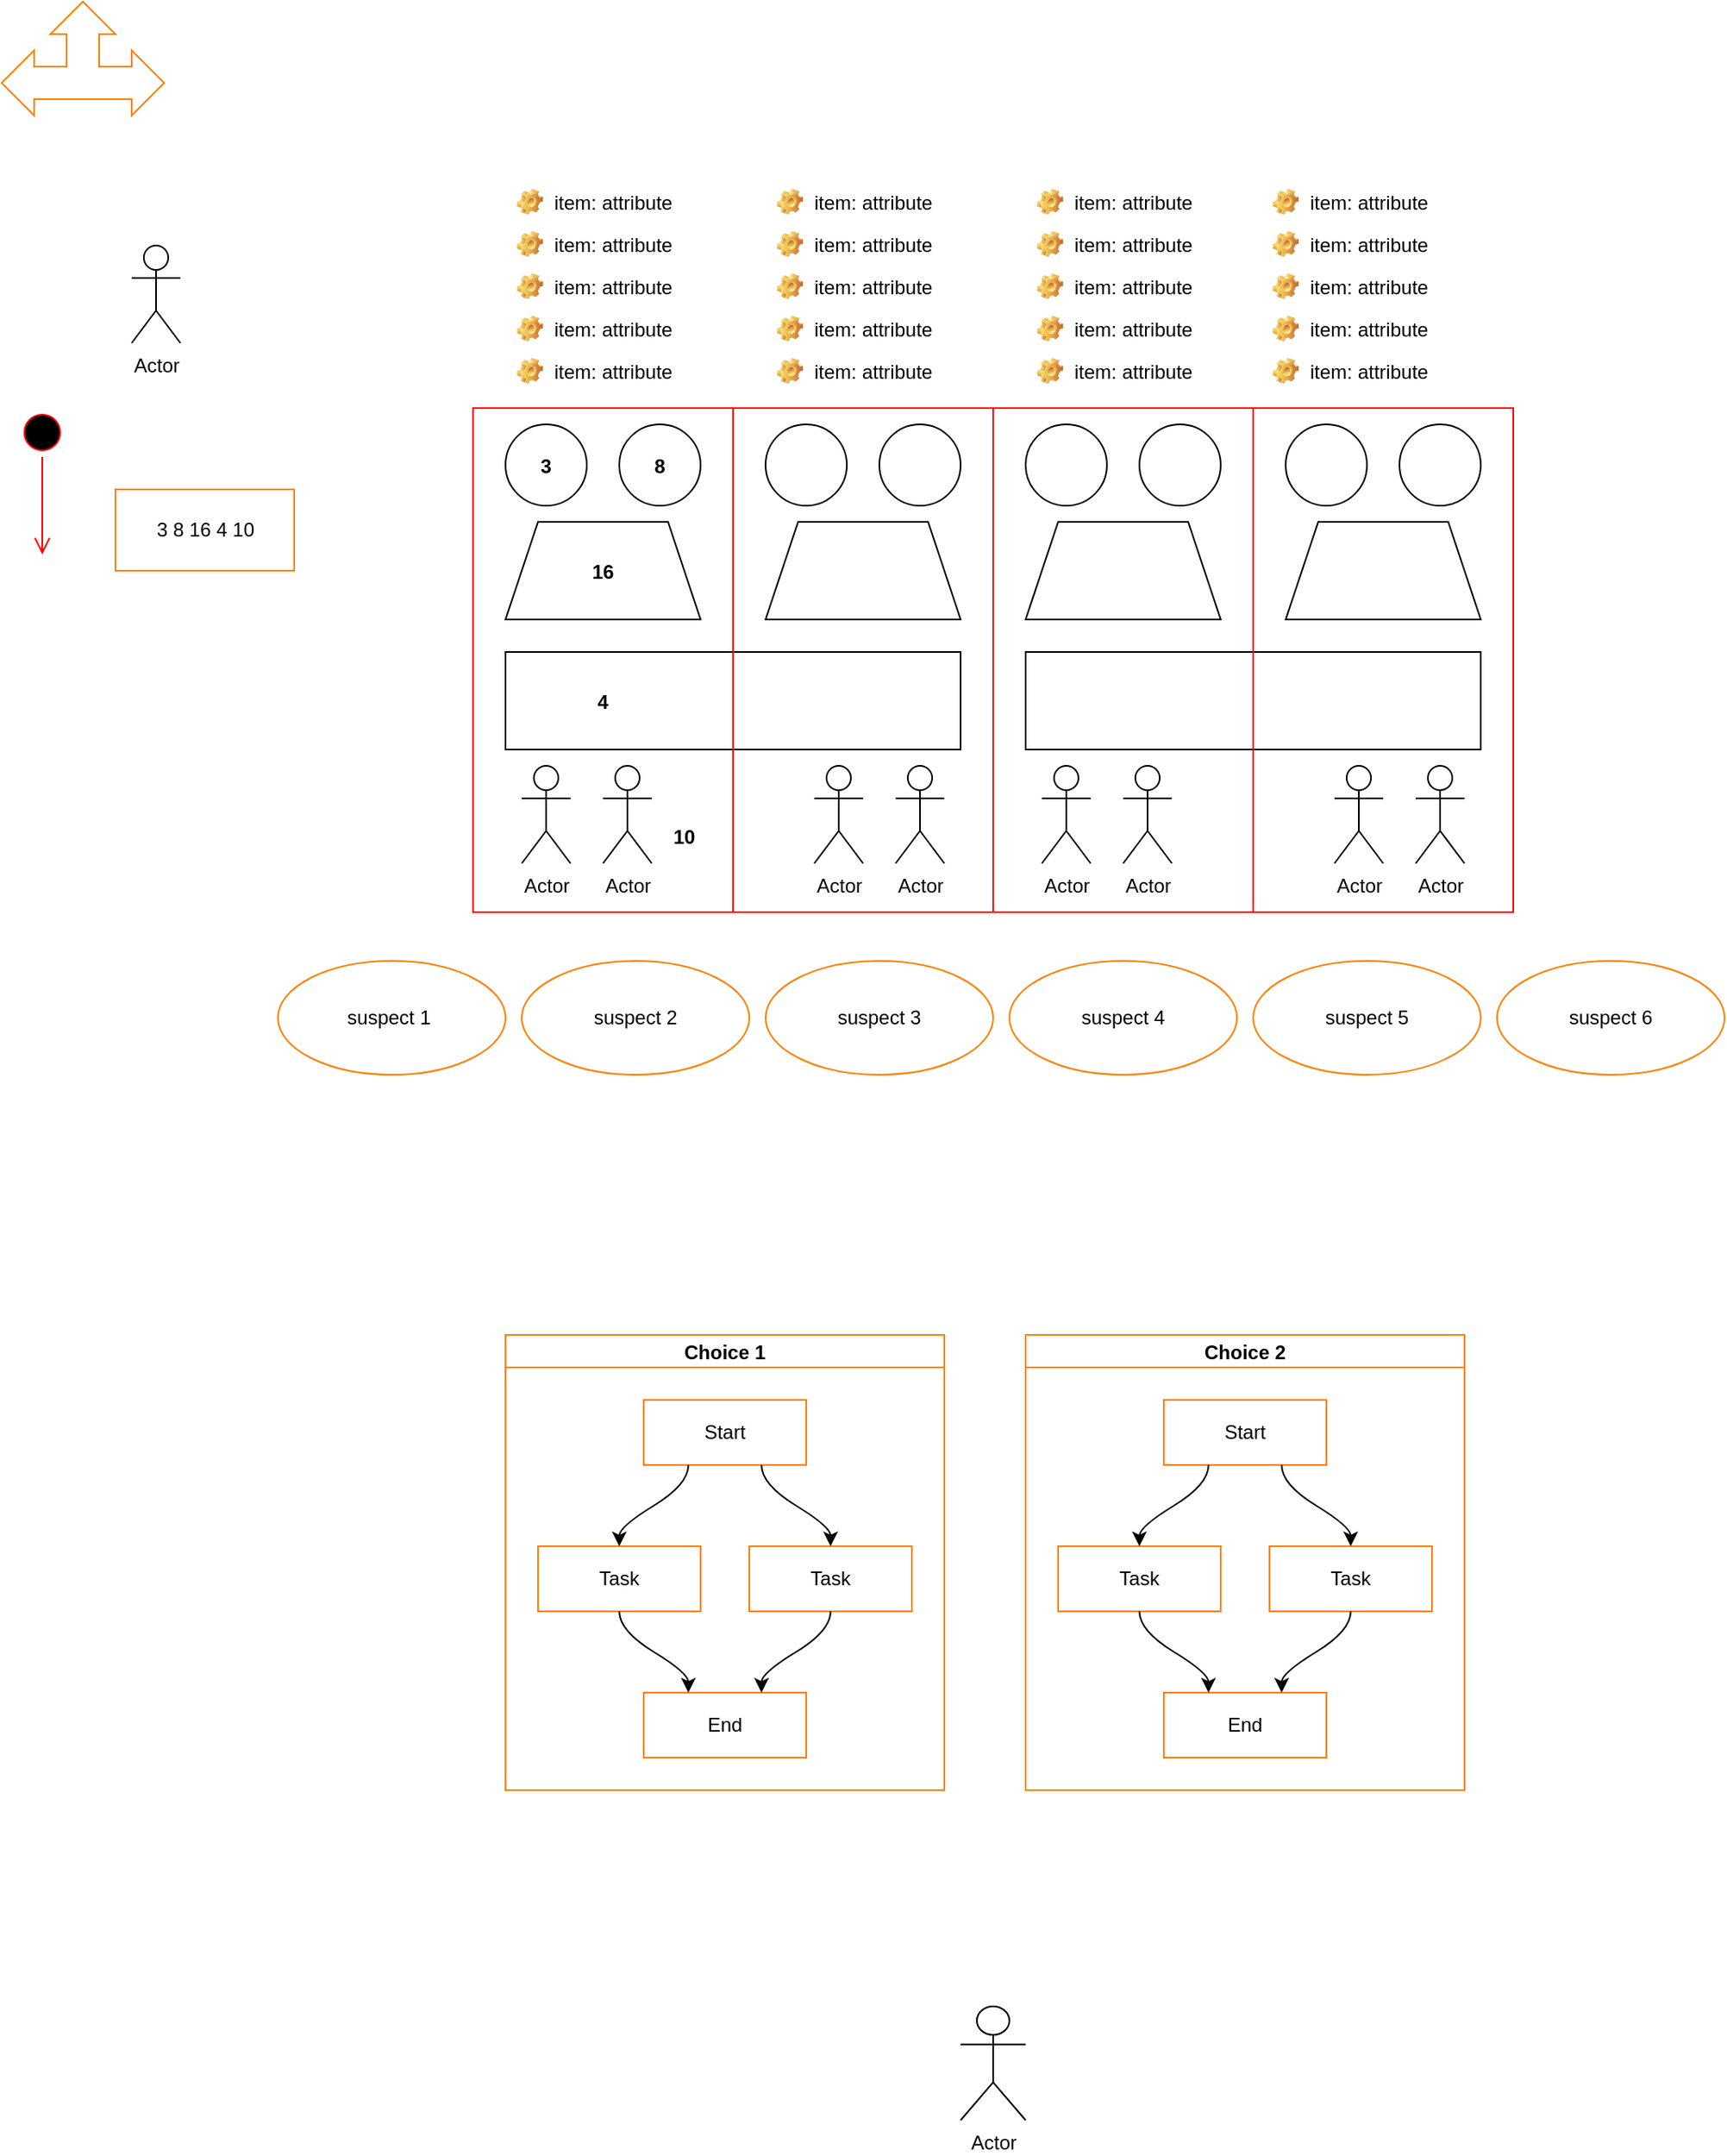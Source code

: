 <mxfile version="15.8.8" type="github">
  <diagram id="ZRRt96cUcteAnaAj0CVr" name="Page-1">
    <mxGraphModel dx="1038" dy="2921" grid="1" gridSize="10" guides="1" tooltips="1" connect="1" arrows="1" fold="1" page="1" pageScale="1" pageWidth="1654" pageHeight="2336" math="0" shadow="0">
      <root>
        <mxCell id="0" />
        <mxCell id="1" parent="0" />
        <mxCell id="5TTXVKUjlZvVY425EZ6K-2" value="Actor" style="shape=umlActor;verticalLabelPosition=bottom;verticalAlign=top;html=1;outlineConnect=0;" vertex="1" parent="1">
          <mxGeometry x="90" y="50" width="30" height="60" as="geometry" />
        </mxCell>
        <mxCell id="5TTXVKUjlZvVY425EZ6K-3" value="" style="shape=trapezoid;perimeter=trapezoidPerimeter;whiteSpace=wrap;html=1;fixedSize=1;" vertex="1" parent="1">
          <mxGeometry x="800" y="220" width="120" height="60" as="geometry" />
        </mxCell>
        <mxCell id="5TTXVKUjlZvVY425EZ6K-4" value="" style="shape=trapezoid;perimeter=trapezoidPerimeter;whiteSpace=wrap;html=1;fixedSize=1;" vertex="1" parent="1">
          <mxGeometry x="640" y="220" width="120" height="60" as="geometry" />
        </mxCell>
        <mxCell id="5TTXVKUjlZvVY425EZ6K-5" value="" style="shape=trapezoid;perimeter=trapezoidPerimeter;whiteSpace=wrap;html=1;fixedSize=1;" vertex="1" parent="1">
          <mxGeometry x="480" y="220" width="120" height="60" as="geometry" />
        </mxCell>
        <mxCell id="5TTXVKUjlZvVY425EZ6K-6" value="" style="shape=trapezoid;perimeter=trapezoidPerimeter;whiteSpace=wrap;html=1;fixedSize=1;" vertex="1" parent="1">
          <mxGeometry x="320" y="220" width="120" height="60" as="geometry" />
        </mxCell>
        <mxCell id="5TTXVKUjlZvVY425EZ6K-7" value="" style="ellipse;whiteSpace=wrap;html=1;aspect=fixed;" vertex="1" parent="1">
          <mxGeometry x="320" y="160" width="50" height="50" as="geometry" />
        </mxCell>
        <mxCell id="5TTXVKUjlZvVY425EZ6K-8" value="" style="ellipse;whiteSpace=wrap;html=1;aspect=fixed;" vertex="1" parent="1">
          <mxGeometry x="390" y="160" width="50" height="50" as="geometry" />
        </mxCell>
        <mxCell id="5TTXVKUjlZvVY425EZ6K-9" value="" style="ellipse;whiteSpace=wrap;html=1;aspect=fixed;" vertex="1" parent="1">
          <mxGeometry x="480" y="160" width="50" height="50" as="geometry" />
        </mxCell>
        <mxCell id="5TTXVKUjlZvVY425EZ6K-10" value="" style="ellipse;whiteSpace=wrap;html=1;aspect=fixed;" vertex="1" parent="1">
          <mxGeometry x="550" y="160" width="50" height="50" as="geometry" />
        </mxCell>
        <mxCell id="5TTXVKUjlZvVY425EZ6K-11" value="" style="ellipse;whiteSpace=wrap;html=1;aspect=fixed;" vertex="1" parent="1">
          <mxGeometry x="640" y="160" width="50" height="50" as="geometry" />
        </mxCell>
        <mxCell id="5TTXVKUjlZvVY425EZ6K-12" value="" style="ellipse;whiteSpace=wrap;html=1;aspect=fixed;" vertex="1" parent="1">
          <mxGeometry x="710" y="160" width="50" height="50" as="geometry" />
        </mxCell>
        <mxCell id="5TTXVKUjlZvVY425EZ6K-13" value="" style="ellipse;whiteSpace=wrap;html=1;aspect=fixed;" vertex="1" parent="1">
          <mxGeometry x="800" y="160" width="50" height="50" as="geometry" />
        </mxCell>
        <mxCell id="5TTXVKUjlZvVY425EZ6K-14" value="" style="ellipse;whiteSpace=wrap;html=1;aspect=fixed;" vertex="1" parent="1">
          <mxGeometry x="870" y="160" width="50" height="50" as="geometry" />
        </mxCell>
        <mxCell id="5TTXVKUjlZvVY425EZ6K-16" value="" style="rounded=0;whiteSpace=wrap;html=1;" vertex="1" parent="1">
          <mxGeometry x="320" y="300" width="280" height="60" as="geometry" />
        </mxCell>
        <mxCell id="5TTXVKUjlZvVY425EZ6K-18" value="" style="rounded=0;whiteSpace=wrap;html=1;" vertex="1" parent="1">
          <mxGeometry x="640" y="300" width="280" height="60" as="geometry" />
        </mxCell>
        <mxCell id="5TTXVKUjlZvVY425EZ6K-19" value="Actor" style="shape=umlActor;verticalLabelPosition=bottom;verticalAlign=top;html=1;outlineConnect=0;" vertex="1" parent="1">
          <mxGeometry x="330" y="370" width="30" height="60" as="geometry" />
        </mxCell>
        <mxCell id="5TTXVKUjlZvVY425EZ6K-20" value="Actor" style="shape=umlActor;verticalLabelPosition=bottom;verticalAlign=top;html=1;outlineConnect=0;" vertex="1" parent="1">
          <mxGeometry x="380" y="370" width="30" height="60" as="geometry" />
        </mxCell>
        <mxCell id="5TTXVKUjlZvVY425EZ6K-21" value="Actor" style="shape=umlActor;verticalLabelPosition=bottom;verticalAlign=top;html=1;outlineConnect=0;" vertex="1" parent="1">
          <mxGeometry x="510" y="370" width="30" height="60" as="geometry" />
        </mxCell>
        <mxCell id="5TTXVKUjlZvVY425EZ6K-22" value="Actor" style="shape=umlActor;verticalLabelPosition=bottom;verticalAlign=top;html=1;outlineConnect=0;" vertex="1" parent="1">
          <mxGeometry x="560" y="370" width="30" height="60" as="geometry" />
        </mxCell>
        <mxCell id="5TTXVKUjlZvVY425EZ6K-23" value="Actor" style="shape=umlActor;verticalLabelPosition=bottom;verticalAlign=top;html=1;outlineConnect=0;" vertex="1" parent="1">
          <mxGeometry x="650" y="370" width="30" height="60" as="geometry" />
        </mxCell>
        <mxCell id="5TTXVKUjlZvVY425EZ6K-24" value="Actor" style="shape=umlActor;verticalLabelPosition=bottom;verticalAlign=top;html=1;outlineConnect=0;" vertex="1" parent="1">
          <mxGeometry x="700" y="370" width="30" height="60" as="geometry" />
        </mxCell>
        <mxCell id="5TTXVKUjlZvVY425EZ6K-25" value="Actor" style="shape=umlActor;verticalLabelPosition=bottom;verticalAlign=top;html=1;outlineConnect=0;" vertex="1" parent="1">
          <mxGeometry x="830" y="370" width="30" height="60" as="geometry" />
        </mxCell>
        <mxCell id="5TTXVKUjlZvVY425EZ6K-26" value="Actor" style="shape=umlActor;verticalLabelPosition=bottom;verticalAlign=top;html=1;outlineConnect=0;" vertex="1" parent="1">
          <mxGeometry x="880" y="370" width="30" height="60" as="geometry" />
        </mxCell>
        <mxCell id="5TTXVKUjlZvVY425EZ6K-29" value="" style="rounded=0;whiteSpace=wrap;html=1;fillColor=none;strokeColor=#FF0000;" vertex="1" parent="1">
          <mxGeometry x="780" y="150" width="160" height="310" as="geometry" />
        </mxCell>
        <mxCell id="5TTXVKUjlZvVY425EZ6K-30" value="" style="rounded=0;whiteSpace=wrap;html=1;fillColor=none;strokeColor=#FF0000;" vertex="1" parent="1">
          <mxGeometry x="620" y="150" width="160" height="310" as="geometry" />
        </mxCell>
        <mxCell id="5TTXVKUjlZvVY425EZ6K-31" value="" style="rounded=0;whiteSpace=wrap;html=1;fillColor=none;strokeColor=#FF0000;" vertex="1" parent="1">
          <mxGeometry x="460" y="150" width="160" height="310" as="geometry" />
        </mxCell>
        <mxCell id="5TTXVKUjlZvVY425EZ6K-32" value="" style="rounded=0;whiteSpace=wrap;html=1;fillColor=none;strokeColor=#FF0000;" vertex="1" parent="1">
          <mxGeometry x="300" y="150" width="160" height="310" as="geometry" />
        </mxCell>
        <mxCell id="5TTXVKUjlZvVY425EZ6K-37" value="Actor" style="shape=umlActor;verticalLabelPosition=bottom;verticalAlign=top;html=1;outlineConnect=0;" vertex="1" parent="1">
          <mxGeometry x="600" y="1133" width="40" height="70" as="geometry" />
        </mxCell>
        <mxCell id="5TTXVKUjlZvVY425EZ6K-48" value="Choice 1" style="swimlane;startSize=20;horizontal=1;childLayout=flowLayout;flowOrientation=north;resizable=0;interRankCellSpacing=50;containerType=tree;strokeColor=#FF8000;fillColor=none;" vertex="1" parent="1">
          <mxGeometry x="320" y="720" width="270" height="280" as="geometry" />
        </mxCell>
        <mxCell id="5TTXVKUjlZvVY425EZ6K-49" value="Start" style="whiteSpace=wrap;html=1;strokeColor=#FF8000;fillColor=none;" vertex="1" parent="5TTXVKUjlZvVY425EZ6K-48">
          <mxGeometry x="85" y="40" width="100" height="40" as="geometry" />
        </mxCell>
        <mxCell id="5TTXVKUjlZvVY425EZ6K-50" value="Task" style="whiteSpace=wrap;html=1;strokeColor=#FF8000;fillColor=none;" vertex="1" parent="5TTXVKUjlZvVY425EZ6K-48">
          <mxGeometry x="20" y="130" width="100" height="40" as="geometry" />
        </mxCell>
        <mxCell id="5TTXVKUjlZvVY425EZ6K-51" value="" style="html=1;curved=1;rounded=0;noEdgeStyle=1;orthogonal=1;" edge="1" parent="5TTXVKUjlZvVY425EZ6K-48" source="5TTXVKUjlZvVY425EZ6K-49" target="5TTXVKUjlZvVY425EZ6K-50">
          <mxGeometry relative="1" as="geometry">
            <Array as="points">
              <mxPoint x="112.5" y="92" />
              <mxPoint x="70" y="118" />
            </Array>
          </mxGeometry>
        </mxCell>
        <mxCell id="5TTXVKUjlZvVY425EZ6K-52" value="Task" style="whiteSpace=wrap;html=1;strokeColor=#FF8000;fillColor=none;" vertex="1" parent="5TTXVKUjlZvVY425EZ6K-48">
          <mxGeometry x="150" y="130" width="100" height="40" as="geometry" />
        </mxCell>
        <mxCell id="5TTXVKUjlZvVY425EZ6K-53" value="" style="html=1;curved=1;rounded=0;noEdgeStyle=1;orthogonal=1;" edge="1" parent="5TTXVKUjlZvVY425EZ6K-48" source="5TTXVKUjlZvVY425EZ6K-49" target="5TTXVKUjlZvVY425EZ6K-52">
          <mxGeometry relative="1" as="geometry">
            <Array as="points">
              <mxPoint x="157.5" y="92" />
              <mxPoint x="200" y="118" />
            </Array>
          </mxGeometry>
        </mxCell>
        <mxCell id="5TTXVKUjlZvVY425EZ6K-54" value="End" style="whiteSpace=wrap;html=1;strokeColor=#FF8000;fillColor=none;" vertex="1" parent="5TTXVKUjlZvVY425EZ6K-48">
          <mxGeometry x="85" y="220" width="100" height="40" as="geometry" />
        </mxCell>
        <mxCell id="5TTXVKUjlZvVY425EZ6K-55" value="" style="html=1;curved=1;rounded=0;noEdgeStyle=1;orthogonal=1;" edge="1" parent="5TTXVKUjlZvVY425EZ6K-48" source="5TTXVKUjlZvVY425EZ6K-50" target="5TTXVKUjlZvVY425EZ6K-54">
          <mxGeometry relative="1" as="geometry">
            <Array as="points">
              <mxPoint x="70" y="182" />
              <mxPoint x="112.5" y="208" />
            </Array>
          </mxGeometry>
        </mxCell>
        <mxCell id="5TTXVKUjlZvVY425EZ6K-56" value="" style="html=1;curved=1;rounded=0;noEdgeStyle=1;orthogonal=1;" edge="1" parent="5TTXVKUjlZvVY425EZ6K-48" source="5TTXVKUjlZvVY425EZ6K-52" target="5TTXVKUjlZvVY425EZ6K-54">
          <mxGeometry relative="1" as="geometry">
            <Array as="points">
              <mxPoint x="200" y="182" />
              <mxPoint x="157.5" y="208" />
            </Array>
          </mxGeometry>
        </mxCell>
        <mxCell id="5TTXVKUjlZvVY425EZ6K-57" value="Choice 2" style="swimlane;startSize=20;horizontal=1;childLayout=flowLayout;flowOrientation=north;resizable=0;interRankCellSpacing=50;containerType=tree;strokeColor=#FF8000;fillColor=none;" vertex="1" parent="1">
          <mxGeometry x="640" y="720" width="270" height="280" as="geometry" />
        </mxCell>
        <mxCell id="5TTXVKUjlZvVY425EZ6K-58" value="Start" style="whiteSpace=wrap;html=1;strokeColor=#FF8000;fillColor=none;" vertex="1" parent="5TTXVKUjlZvVY425EZ6K-57">
          <mxGeometry x="85" y="40" width="100" height="40" as="geometry" />
        </mxCell>
        <mxCell id="5TTXVKUjlZvVY425EZ6K-59" value="Task" style="whiteSpace=wrap;html=1;strokeColor=#FF8000;fillColor=none;" vertex="1" parent="5TTXVKUjlZvVY425EZ6K-57">
          <mxGeometry x="20" y="130" width="100" height="40" as="geometry" />
        </mxCell>
        <mxCell id="5TTXVKUjlZvVY425EZ6K-60" value="" style="html=1;curved=1;rounded=0;noEdgeStyle=1;orthogonal=1;" edge="1" parent="5TTXVKUjlZvVY425EZ6K-57" source="5TTXVKUjlZvVY425EZ6K-58" target="5TTXVKUjlZvVY425EZ6K-59">
          <mxGeometry relative="1" as="geometry">
            <Array as="points">
              <mxPoint x="112.5" y="92" />
              <mxPoint x="70" y="118" />
            </Array>
          </mxGeometry>
        </mxCell>
        <mxCell id="5TTXVKUjlZvVY425EZ6K-61" value="Task" style="whiteSpace=wrap;html=1;strokeColor=#FF8000;fillColor=none;" vertex="1" parent="5TTXVKUjlZvVY425EZ6K-57">
          <mxGeometry x="150" y="130" width="100" height="40" as="geometry" />
        </mxCell>
        <mxCell id="5TTXVKUjlZvVY425EZ6K-62" value="" style="html=1;curved=1;rounded=0;noEdgeStyle=1;orthogonal=1;" edge="1" parent="5TTXVKUjlZvVY425EZ6K-57" source="5TTXVKUjlZvVY425EZ6K-58" target="5TTXVKUjlZvVY425EZ6K-61">
          <mxGeometry relative="1" as="geometry">
            <Array as="points">
              <mxPoint x="157.5" y="92" />
              <mxPoint x="200" y="118" />
            </Array>
          </mxGeometry>
        </mxCell>
        <mxCell id="5TTXVKUjlZvVY425EZ6K-63" value="End" style="whiteSpace=wrap;html=1;strokeColor=#FF8000;fillColor=none;" vertex="1" parent="5TTXVKUjlZvVY425EZ6K-57">
          <mxGeometry x="85" y="220" width="100" height="40" as="geometry" />
        </mxCell>
        <mxCell id="5TTXVKUjlZvVY425EZ6K-64" value="" style="html=1;curved=1;rounded=0;noEdgeStyle=1;orthogonal=1;" edge="1" parent="5TTXVKUjlZvVY425EZ6K-57" source="5TTXVKUjlZvVY425EZ6K-59" target="5TTXVKUjlZvVY425EZ6K-63">
          <mxGeometry relative="1" as="geometry">
            <Array as="points">
              <mxPoint x="70" y="182" />
              <mxPoint x="112.5" y="208" />
            </Array>
          </mxGeometry>
        </mxCell>
        <mxCell id="5TTXVKUjlZvVY425EZ6K-65" value="" style="html=1;curved=1;rounded=0;noEdgeStyle=1;orthogonal=1;" edge="1" parent="5TTXVKUjlZvVY425EZ6K-57" source="5TTXVKUjlZvVY425EZ6K-61" target="5TTXVKUjlZvVY425EZ6K-63">
          <mxGeometry relative="1" as="geometry">
            <Array as="points">
              <mxPoint x="200" y="182" />
              <mxPoint x="157.5" y="208" />
            </Array>
          </mxGeometry>
        </mxCell>
        <mxCell id="5TTXVKUjlZvVY425EZ6K-77" value="" style="html=1;shadow=0;dashed=0;align=center;verticalAlign=middle;shape=mxgraph.arrows2.triadArrow;dy=10;dx=20;arrowHead=40;strokeColor=#FF8000;fillColor=none;" vertex="1" parent="1">
          <mxGeometry x="10" y="-100" width="100" height="70" as="geometry" />
        </mxCell>
        <mxCell id="5TTXVKUjlZvVY425EZ6K-79" value="item: attribute" style="label;fontStyle=0;strokeColor=none;fillColor=none;align=left;verticalAlign=top;overflow=hidden;spacingLeft=28;spacingRight=4;rotatable=0;points=[[0,0.5],[1,0.5]];portConstraint=eastwest;imageWidth=16;imageHeight=16;image=img/clipart/Gear_128x128.png" vertex="1" parent="1">
          <mxGeometry x="320" y="10" width="120" height="26" as="geometry" />
        </mxCell>
        <mxCell id="5TTXVKUjlZvVY425EZ6K-80" value="item: attribute" style="label;fontStyle=0;strokeColor=none;fillColor=none;align=left;verticalAlign=top;overflow=hidden;spacingLeft=28;spacingRight=4;rotatable=0;points=[[0,0.5],[1,0.5]];portConstraint=eastwest;imageWidth=16;imageHeight=16;image=img/clipart/Gear_128x128.png" vertex="1" parent="1">
          <mxGeometry x="320" y="36" width="120" height="26" as="geometry" />
        </mxCell>
        <mxCell id="5TTXVKUjlZvVY425EZ6K-81" value="item: attribute" style="label;fontStyle=0;strokeColor=none;fillColor=none;align=left;verticalAlign=top;overflow=hidden;spacingLeft=28;spacingRight=4;rotatable=0;points=[[0,0.5],[1,0.5]];portConstraint=eastwest;imageWidth=16;imageHeight=16;image=img/clipart/Gear_128x128.png" vertex="1" parent="1">
          <mxGeometry x="320" y="62" width="120" height="26" as="geometry" />
        </mxCell>
        <mxCell id="5TTXVKUjlZvVY425EZ6K-82" value="item: attribute" style="label;fontStyle=0;strokeColor=none;fillColor=none;align=left;verticalAlign=top;overflow=hidden;spacingLeft=28;spacingRight=4;rotatable=0;points=[[0,0.5],[1,0.5]];portConstraint=eastwest;imageWidth=16;imageHeight=16;image=img/clipart/Gear_128x128.png" vertex="1" parent="1">
          <mxGeometry x="320" y="88" width="120" height="26" as="geometry" />
        </mxCell>
        <mxCell id="5TTXVKUjlZvVY425EZ6K-83" value="item: attribute" style="label;fontStyle=0;strokeColor=none;fillColor=none;align=left;verticalAlign=top;overflow=hidden;spacingLeft=28;spacingRight=4;rotatable=0;points=[[0,0.5],[1,0.5]];portConstraint=eastwest;imageWidth=16;imageHeight=16;image=img/clipart/Gear_128x128.png" vertex="1" parent="1">
          <mxGeometry x="320" y="114" width="120" height="26" as="geometry" />
        </mxCell>
        <mxCell id="5TTXVKUjlZvVY425EZ6K-84" value="item: attribute" style="label;fontStyle=0;strokeColor=none;fillColor=none;align=left;verticalAlign=top;overflow=hidden;spacingLeft=28;spacingRight=4;rotatable=0;points=[[0,0.5],[1,0.5]];portConstraint=eastwest;imageWidth=16;imageHeight=16;image=img/clipart/Gear_128x128.png" vertex="1" parent="1">
          <mxGeometry x="480" y="10" width="120" height="26" as="geometry" />
        </mxCell>
        <mxCell id="5TTXVKUjlZvVY425EZ6K-85" value="item: attribute" style="label;fontStyle=0;strokeColor=none;fillColor=none;align=left;verticalAlign=top;overflow=hidden;spacingLeft=28;spacingRight=4;rotatable=0;points=[[0,0.5],[1,0.5]];portConstraint=eastwest;imageWidth=16;imageHeight=16;image=img/clipart/Gear_128x128.png" vertex="1" parent="1">
          <mxGeometry x="480" y="36" width="120" height="26" as="geometry" />
        </mxCell>
        <mxCell id="5TTXVKUjlZvVY425EZ6K-86" value="item: attribute" style="label;fontStyle=0;strokeColor=none;fillColor=none;align=left;verticalAlign=top;overflow=hidden;spacingLeft=28;spacingRight=4;rotatable=0;points=[[0,0.5],[1,0.5]];portConstraint=eastwest;imageWidth=16;imageHeight=16;image=img/clipart/Gear_128x128.png" vertex="1" parent="1">
          <mxGeometry x="480" y="62" width="120" height="26" as="geometry" />
        </mxCell>
        <mxCell id="5TTXVKUjlZvVY425EZ6K-87" value="item: attribute" style="label;fontStyle=0;strokeColor=none;fillColor=none;align=left;verticalAlign=top;overflow=hidden;spacingLeft=28;spacingRight=4;rotatable=0;points=[[0,0.5],[1,0.5]];portConstraint=eastwest;imageWidth=16;imageHeight=16;image=img/clipart/Gear_128x128.png" vertex="1" parent="1">
          <mxGeometry x="480" y="88" width="120" height="26" as="geometry" />
        </mxCell>
        <mxCell id="5TTXVKUjlZvVY425EZ6K-88" value="item: attribute" style="label;fontStyle=0;strokeColor=none;fillColor=none;align=left;verticalAlign=top;overflow=hidden;spacingLeft=28;spacingRight=4;rotatable=0;points=[[0,0.5],[1,0.5]];portConstraint=eastwest;imageWidth=16;imageHeight=16;image=img/clipart/Gear_128x128.png" vertex="1" parent="1">
          <mxGeometry x="480" y="114" width="120" height="26" as="geometry" />
        </mxCell>
        <mxCell id="5TTXVKUjlZvVY425EZ6K-89" value="item: attribute" style="label;fontStyle=0;strokeColor=none;fillColor=none;align=left;verticalAlign=top;overflow=hidden;spacingLeft=28;spacingRight=4;rotatable=0;points=[[0,0.5],[1,0.5]];portConstraint=eastwest;imageWidth=16;imageHeight=16;image=img/clipart/Gear_128x128.png" vertex="1" parent="1">
          <mxGeometry x="640" y="10" width="120" height="26" as="geometry" />
        </mxCell>
        <mxCell id="5TTXVKUjlZvVY425EZ6K-90" value="item: attribute" style="label;fontStyle=0;strokeColor=none;fillColor=none;align=left;verticalAlign=top;overflow=hidden;spacingLeft=28;spacingRight=4;rotatable=0;points=[[0,0.5],[1,0.5]];portConstraint=eastwest;imageWidth=16;imageHeight=16;image=img/clipart/Gear_128x128.png" vertex="1" parent="1">
          <mxGeometry x="640" y="36" width="120" height="26" as="geometry" />
        </mxCell>
        <mxCell id="5TTXVKUjlZvVY425EZ6K-91" value="item: attribute" style="label;fontStyle=0;strokeColor=none;fillColor=none;align=left;verticalAlign=top;overflow=hidden;spacingLeft=28;spacingRight=4;rotatable=0;points=[[0,0.5],[1,0.5]];portConstraint=eastwest;imageWidth=16;imageHeight=16;image=img/clipart/Gear_128x128.png" vertex="1" parent="1">
          <mxGeometry x="640" y="62" width="120" height="26" as="geometry" />
        </mxCell>
        <mxCell id="5TTXVKUjlZvVY425EZ6K-92" value="item: attribute" style="label;fontStyle=0;strokeColor=none;fillColor=none;align=left;verticalAlign=top;overflow=hidden;spacingLeft=28;spacingRight=4;rotatable=0;points=[[0,0.5],[1,0.5]];portConstraint=eastwest;imageWidth=16;imageHeight=16;image=img/clipart/Gear_128x128.png" vertex="1" parent="1">
          <mxGeometry x="640" y="88" width="120" height="26" as="geometry" />
        </mxCell>
        <mxCell id="5TTXVKUjlZvVY425EZ6K-93" value="item: attribute" style="label;fontStyle=0;strokeColor=none;fillColor=none;align=left;verticalAlign=top;overflow=hidden;spacingLeft=28;spacingRight=4;rotatable=0;points=[[0,0.5],[1,0.5]];portConstraint=eastwest;imageWidth=16;imageHeight=16;image=img/clipart/Gear_128x128.png" vertex="1" parent="1">
          <mxGeometry x="640" y="114" width="120" height="26" as="geometry" />
        </mxCell>
        <mxCell id="5TTXVKUjlZvVY425EZ6K-94" value="item: attribute" style="label;fontStyle=0;strokeColor=none;fillColor=none;align=left;verticalAlign=top;overflow=hidden;spacingLeft=28;spacingRight=4;rotatable=0;points=[[0,0.5],[1,0.5]];portConstraint=eastwest;imageWidth=16;imageHeight=16;image=img/clipart/Gear_128x128.png" vertex="1" parent="1">
          <mxGeometry x="785" y="10" width="120" height="26" as="geometry" />
        </mxCell>
        <mxCell id="5TTXVKUjlZvVY425EZ6K-95" value="item: attribute" style="label;fontStyle=0;strokeColor=none;fillColor=none;align=left;verticalAlign=top;overflow=hidden;spacingLeft=28;spacingRight=4;rotatable=0;points=[[0,0.5],[1,0.5]];portConstraint=eastwest;imageWidth=16;imageHeight=16;image=img/clipart/Gear_128x128.png" vertex="1" parent="1">
          <mxGeometry x="785" y="36" width="120" height="26" as="geometry" />
        </mxCell>
        <mxCell id="5TTXVKUjlZvVY425EZ6K-96" value="item: attribute" style="label;fontStyle=0;strokeColor=none;fillColor=none;align=left;verticalAlign=top;overflow=hidden;spacingLeft=28;spacingRight=4;rotatable=0;points=[[0,0.5],[1,0.5]];portConstraint=eastwest;imageWidth=16;imageHeight=16;image=img/clipart/Gear_128x128.png" vertex="1" parent="1">
          <mxGeometry x="785" y="62" width="120" height="26" as="geometry" />
        </mxCell>
        <mxCell id="5TTXVKUjlZvVY425EZ6K-97" value="item: attribute" style="label;fontStyle=0;strokeColor=none;fillColor=none;align=left;verticalAlign=top;overflow=hidden;spacingLeft=28;spacingRight=4;rotatable=0;points=[[0,0.5],[1,0.5]];portConstraint=eastwest;imageWidth=16;imageHeight=16;image=img/clipart/Gear_128x128.png" vertex="1" parent="1">
          <mxGeometry x="785" y="88" width="120" height="26" as="geometry" />
        </mxCell>
        <mxCell id="5TTXVKUjlZvVY425EZ6K-98" value="item: attribute" style="label;fontStyle=0;strokeColor=none;fillColor=none;align=left;verticalAlign=top;overflow=hidden;spacingLeft=28;spacingRight=4;rotatable=0;points=[[0,0.5],[1,0.5]];portConstraint=eastwest;imageWidth=16;imageHeight=16;image=img/clipart/Gear_128x128.png" vertex="1" parent="1">
          <mxGeometry x="785" y="114" width="120" height="26" as="geometry" />
        </mxCell>
        <mxCell id="5TTXVKUjlZvVY425EZ6K-99" value="" style="ellipse;html=1;shape=startState;fillColor=#000000;strokeColor=#ff0000;" vertex="1" parent="1">
          <mxGeometry x="20" y="150" width="30" height="30" as="geometry" />
        </mxCell>
        <mxCell id="5TTXVKUjlZvVY425EZ6K-100" value="" style="edgeStyle=orthogonalEdgeStyle;html=1;verticalAlign=bottom;endArrow=open;endSize=8;strokeColor=#ff0000;rounded=0;" edge="1" source="5TTXVKUjlZvVY425EZ6K-99" parent="1">
          <mxGeometry relative="1" as="geometry">
            <mxPoint x="35" y="240" as="targetPoint" />
          </mxGeometry>
        </mxCell>
        <mxCell id="5TTXVKUjlZvVY425EZ6K-101" value="suspect 1&lt;span style=&quot;white-space: pre&quot;&gt;	&lt;/span&gt;" style="ellipse;whiteSpace=wrap;html=1;strokeColor=#FF8000;fillColor=none;" vertex="1" parent="1">
          <mxGeometry x="180" y="490" width="140" height="70" as="geometry" />
        </mxCell>
        <mxCell id="5TTXVKUjlZvVY425EZ6K-102" value="suspect 2" style="ellipse;whiteSpace=wrap;html=1;strokeColor=#FF8000;fillColor=none;" vertex="1" parent="1">
          <mxGeometry x="330" y="490" width="140" height="70" as="geometry" />
        </mxCell>
        <mxCell id="5TTXVKUjlZvVY425EZ6K-103" value="suspect 3" style="ellipse;whiteSpace=wrap;html=1;strokeColor=#FF8000;fillColor=none;" vertex="1" parent="1">
          <mxGeometry x="480" y="490" width="140" height="70" as="geometry" />
        </mxCell>
        <mxCell id="5TTXVKUjlZvVY425EZ6K-104" value="suspect 4" style="ellipse;whiteSpace=wrap;html=1;strokeColor=#FF8000;fillColor=none;" vertex="1" parent="1">
          <mxGeometry x="630" y="490" width="140" height="70" as="geometry" />
        </mxCell>
        <mxCell id="5TTXVKUjlZvVY425EZ6K-105" value="suspect 5" style="ellipse;whiteSpace=wrap;html=1;strokeColor=#FF8000;fillColor=none;" vertex="1" parent="1">
          <mxGeometry x="780" y="490" width="140" height="70" as="geometry" />
        </mxCell>
        <mxCell id="5TTXVKUjlZvVY425EZ6K-106" value="suspect 6" style="ellipse;whiteSpace=wrap;html=1;strokeColor=#FF8000;fillColor=none;" vertex="1" parent="1">
          <mxGeometry x="930" y="490" width="140" height="70" as="geometry" />
        </mxCell>
        <mxCell id="5TTXVKUjlZvVY425EZ6K-107" value="3 8 16 4 10" style="html=1;strokeColor=#FF8000;fillColor=none;" vertex="1" parent="1">
          <mxGeometry x="80" y="200" width="110" height="50" as="geometry" />
        </mxCell>
        <mxCell id="5TTXVKUjlZvVY425EZ6K-112" value="3" style="text;align=center;fontStyle=1;verticalAlign=middle;spacingLeft=3;spacingRight=3;strokeColor=none;rotatable=0;points=[[0,0.5],[1,0.5]];portConstraint=eastwest;fillColor=none;" vertex="1" parent="1">
          <mxGeometry x="305" y="172" width="80" height="26" as="geometry" />
        </mxCell>
        <mxCell id="5TTXVKUjlZvVY425EZ6K-113" value="8" style="text;align=center;fontStyle=1;verticalAlign=middle;spacingLeft=3;spacingRight=3;strokeColor=none;rotatable=0;points=[[0,0.5],[1,0.5]];portConstraint=eastwest;fillColor=none;" vertex="1" parent="1">
          <mxGeometry x="375" y="172" width="80" height="26" as="geometry" />
        </mxCell>
        <mxCell id="5TTXVKUjlZvVY425EZ6K-114" value="16" style="text;align=center;fontStyle=1;verticalAlign=middle;spacingLeft=3;spacingRight=3;strokeColor=none;rotatable=0;points=[[0,0.5],[1,0.5]];portConstraint=eastwest;fillColor=none;" vertex="1" parent="1">
          <mxGeometry x="340" y="237" width="80" height="26" as="geometry" />
        </mxCell>
        <mxCell id="5TTXVKUjlZvVY425EZ6K-115" value="4" style="text;align=center;fontStyle=1;verticalAlign=middle;spacingLeft=3;spacingRight=3;strokeColor=none;rotatable=0;points=[[0,0.5],[1,0.5]];portConstraint=eastwest;fillColor=none;" vertex="1" parent="1">
          <mxGeometry x="340" y="317" width="80" height="26" as="geometry" />
        </mxCell>
        <mxCell id="5TTXVKUjlZvVY425EZ6K-116" value="10" style="text;align=center;fontStyle=1;verticalAlign=middle;spacingLeft=3;spacingRight=3;strokeColor=none;rotatable=0;points=[[0,0.5],[1,0.5]];portConstraint=eastwest;fillColor=none;" vertex="1" parent="1">
          <mxGeometry x="390" y="400" width="80" height="26" as="geometry" />
        </mxCell>
      </root>
    </mxGraphModel>
  </diagram>
</mxfile>
